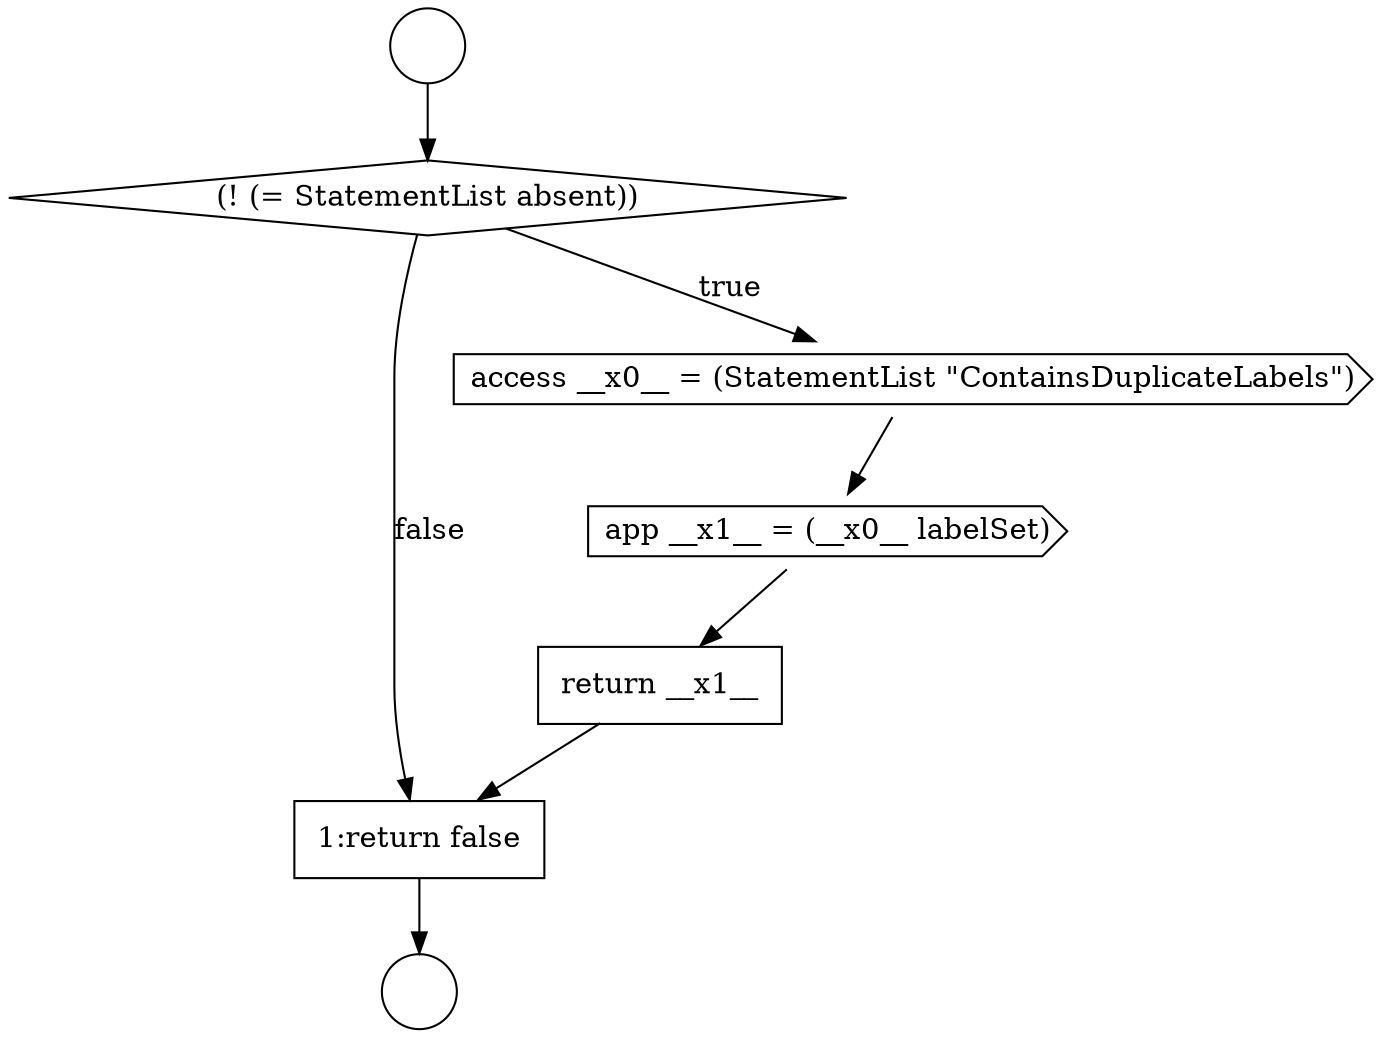 digraph {
  node7064 [shape=none, margin=0, label=<<font color="black">
    <table border="0" cellborder="1" cellspacing="0" cellpadding="10">
      <tr><td align="left">1:return false</td></tr>
    </table>
  </font>> color="black" fillcolor="white" style=filled]
  node7060 [shape=diamond, label=<<font color="black">(! (= StatementList absent))</font>> color="black" fillcolor="white" style=filled]
  node7063 [shape=none, margin=0, label=<<font color="black">
    <table border="0" cellborder="1" cellspacing="0" cellpadding="10">
      <tr><td align="left">return __x1__</td></tr>
    </table>
  </font>> color="black" fillcolor="white" style=filled]
  node7059 [shape=circle label=" " color="black" fillcolor="white" style=filled]
  node7062 [shape=cds, label=<<font color="black">app __x1__ = (__x0__ labelSet)</font>> color="black" fillcolor="white" style=filled]
  node7058 [shape=circle label=" " color="black" fillcolor="white" style=filled]
  node7061 [shape=cds, label=<<font color="black">access __x0__ = (StatementList &quot;ContainsDuplicateLabels&quot;)</font>> color="black" fillcolor="white" style=filled]
  node7058 -> node7060 [ color="black"]
  node7061 -> node7062 [ color="black"]
  node7062 -> node7063 [ color="black"]
  node7063 -> node7064 [ color="black"]
  node7060 -> node7061 [label=<<font color="black">true</font>> color="black"]
  node7060 -> node7064 [label=<<font color="black">false</font>> color="black"]
  node7064 -> node7059 [ color="black"]
}
